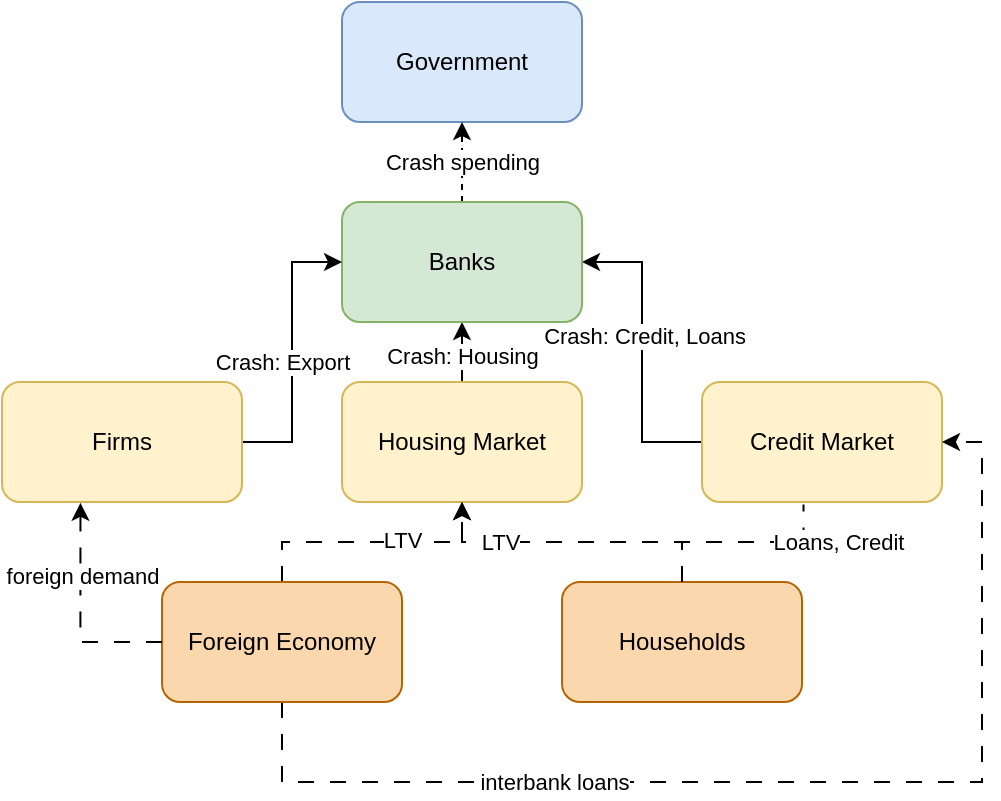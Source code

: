 <mxfile version="22.0.6" type="github">
  <diagram name="Page-1" id="ZUct01swonV5XYAcVZnX">
    <mxGraphModel dx="1050" dy="530" grid="1" gridSize="10" guides="1" tooltips="1" connect="1" arrows="1" fold="1" page="1" pageScale="1" pageWidth="850" pageHeight="1100" math="0" shadow="0">
      <root>
        <mxCell id="0" />
        <mxCell id="1" parent="0" />
        <mxCell id="0QHYKSuhrzb7lmkxANA4-1" value="Government" style="rounded=1;whiteSpace=wrap;html=1;fillColor=#dae8fc;strokeColor=#6c8ebf;" vertex="1" parent="1">
          <mxGeometry x="360" y="290" width="120" height="60" as="geometry" />
        </mxCell>
        <mxCell id="0QHYKSuhrzb7lmkxANA4-10" style="edgeStyle=orthogonalEdgeStyle;rounded=0;orthogonalLoop=1;jettySize=auto;html=1;entryX=1;entryY=0.5;entryDx=0;entryDy=0;" edge="1" parent="1" source="0QHYKSuhrzb7lmkxANA4-2" target="0QHYKSuhrzb7lmkxANA4-4">
          <mxGeometry relative="1" as="geometry" />
        </mxCell>
        <mxCell id="0QHYKSuhrzb7lmkxANA4-24" value="Crash: Credit, Loans" style="edgeLabel;html=1;align=center;verticalAlign=middle;resizable=0;points=[];" vertex="1" connectable="0" parent="0QHYKSuhrzb7lmkxANA4-10">
          <mxGeometry x="0.104" y="-1" relative="1" as="geometry">
            <mxPoint as="offset" />
          </mxGeometry>
        </mxCell>
        <mxCell id="0QHYKSuhrzb7lmkxANA4-2" value="Credit Market" style="rounded=1;whiteSpace=wrap;html=1;fillColor=#fff2cc;strokeColor=#d6b656;" vertex="1" parent="1">
          <mxGeometry x="540" y="480" width="120" height="60" as="geometry" />
        </mxCell>
        <mxCell id="0QHYKSuhrzb7lmkxANA4-8" style="edgeStyle=orthogonalEdgeStyle;rounded=0;orthogonalLoop=1;jettySize=auto;html=1;entryX=0.5;entryY=1;entryDx=0;entryDy=0;" edge="1" parent="1" source="0QHYKSuhrzb7lmkxANA4-3" target="0QHYKSuhrzb7lmkxANA4-4">
          <mxGeometry relative="1" as="geometry" />
        </mxCell>
        <mxCell id="0QHYKSuhrzb7lmkxANA4-25" value="Crash: Housing" style="edgeLabel;html=1;align=center;verticalAlign=middle;resizable=0;points=[];" vertex="1" connectable="0" parent="0QHYKSuhrzb7lmkxANA4-8">
          <mxGeometry x="0.312" relative="1" as="geometry">
            <mxPoint as="offset" />
          </mxGeometry>
        </mxCell>
        <mxCell id="0QHYKSuhrzb7lmkxANA4-3" value="Housing Market" style="rounded=1;whiteSpace=wrap;html=1;fillColor=#fff2cc;strokeColor=#d6b656;" vertex="1" parent="1">
          <mxGeometry x="360" y="480" width="120" height="60" as="geometry" />
        </mxCell>
        <mxCell id="0QHYKSuhrzb7lmkxANA4-7" style="edgeStyle=orthogonalEdgeStyle;rounded=0;orthogonalLoop=1;jettySize=auto;html=1;entryX=0.5;entryY=1;entryDx=0;entryDy=0;dashed=1;" edge="1" parent="1" source="0QHYKSuhrzb7lmkxANA4-4" target="0QHYKSuhrzb7lmkxANA4-1">
          <mxGeometry relative="1" as="geometry" />
        </mxCell>
        <mxCell id="0QHYKSuhrzb7lmkxANA4-27" value="Crash spending" style="edgeLabel;html=1;align=center;verticalAlign=middle;resizable=0;points=[];" vertex="1" connectable="0" parent="0QHYKSuhrzb7lmkxANA4-7">
          <mxGeometry x="0.04" y="-3" relative="1" as="geometry">
            <mxPoint x="-3" y="1" as="offset" />
          </mxGeometry>
        </mxCell>
        <mxCell id="0QHYKSuhrzb7lmkxANA4-4" value="Banks" style="rounded=1;whiteSpace=wrap;html=1;fillColor=#d5e8d4;strokeColor=#82b366;" vertex="1" parent="1">
          <mxGeometry x="360" y="390" width="120" height="60" as="geometry" />
        </mxCell>
        <mxCell id="0QHYKSuhrzb7lmkxANA4-9" style="edgeStyle=orthogonalEdgeStyle;rounded=0;orthogonalLoop=1;jettySize=auto;html=1;entryX=0;entryY=0.5;entryDx=0;entryDy=0;" edge="1" parent="1" source="0QHYKSuhrzb7lmkxANA4-5" target="0QHYKSuhrzb7lmkxANA4-4">
          <mxGeometry relative="1" as="geometry" />
        </mxCell>
        <mxCell id="0QHYKSuhrzb7lmkxANA4-26" value="Crash: Export" style="edgeLabel;html=1;align=center;verticalAlign=middle;resizable=0;points=[];" vertex="1" connectable="0" parent="0QHYKSuhrzb7lmkxANA4-9">
          <mxGeometry x="0.283" y="1" relative="1" as="geometry">
            <mxPoint x="-4" y="25" as="offset" />
          </mxGeometry>
        </mxCell>
        <mxCell id="0QHYKSuhrzb7lmkxANA4-5" value="Firms" style="rounded=1;whiteSpace=wrap;html=1;fillColor=#fff2cc;strokeColor=#d6b656;" vertex="1" parent="1">
          <mxGeometry x="190" y="480" width="120" height="60" as="geometry" />
        </mxCell>
        <mxCell id="0QHYKSuhrzb7lmkxANA4-16" style="edgeStyle=orthogonalEdgeStyle;rounded=0;orthogonalLoop=1;jettySize=auto;html=1;startArrow=none;startFill=0;endArrow=classic;endFill=1;entryX=0.5;entryY=1;entryDx=0;entryDy=0;dashed=1;dashPattern=8 8;" edge="1" parent="1" source="0QHYKSuhrzb7lmkxANA4-6" target="0QHYKSuhrzb7lmkxANA4-3">
          <mxGeometry relative="1" as="geometry" />
        </mxCell>
        <mxCell id="0QHYKSuhrzb7lmkxANA4-17" value="LTV" style="edgeLabel;html=1;align=center;verticalAlign=middle;resizable=0;points=[];" vertex="1" connectable="0" parent="0QHYKSuhrzb7lmkxANA4-16">
          <mxGeometry x="-0.003" y="1" relative="1" as="geometry">
            <mxPoint x="15" as="offset" />
          </mxGeometry>
        </mxCell>
        <mxCell id="0QHYKSuhrzb7lmkxANA4-19" style="edgeStyle=orthogonalEdgeStyle;rounded=0;orthogonalLoop=1;jettySize=auto;html=1;entryX=1;entryY=0.5;entryDx=0;entryDy=0;dashed=1;dashPattern=8 8;" edge="1" parent="1" source="0QHYKSuhrzb7lmkxANA4-6" target="0QHYKSuhrzb7lmkxANA4-2">
          <mxGeometry relative="1" as="geometry">
            <Array as="points">
              <mxPoint x="330" y="680" />
              <mxPoint x="680" y="680" />
              <mxPoint x="680" y="510" />
            </Array>
          </mxGeometry>
        </mxCell>
        <mxCell id="0QHYKSuhrzb7lmkxANA4-20" value="interbank loans" style="edgeLabel;html=1;align=center;verticalAlign=middle;resizable=0;points=[];" vertex="1" connectable="0" parent="0QHYKSuhrzb7lmkxANA4-19">
          <mxGeometry x="-0.394" relative="1" as="geometry">
            <mxPoint as="offset" />
          </mxGeometry>
        </mxCell>
        <mxCell id="0QHYKSuhrzb7lmkxANA4-6" value="Foreign Economy" style="rounded=1;whiteSpace=wrap;html=1;fillColor=#fad7ac;strokeColor=#b46504;" vertex="1" parent="1">
          <mxGeometry x="270" y="580" width="120" height="60" as="geometry" />
        </mxCell>
        <mxCell id="0QHYKSuhrzb7lmkxANA4-13" style="edgeStyle=orthogonalEdgeStyle;rounded=0;orthogonalLoop=1;jettySize=auto;html=1;entryX=0.5;entryY=1;entryDx=0;entryDy=0;endArrow=classic;endFill=1;dashed=1;dashPattern=8 8;" edge="1" parent="1" source="0QHYKSuhrzb7lmkxANA4-11" target="0QHYKSuhrzb7lmkxANA4-3">
          <mxGeometry relative="1" as="geometry" />
        </mxCell>
        <mxCell id="0QHYKSuhrzb7lmkxANA4-15" value="LTV" style="edgeLabel;html=1;align=center;verticalAlign=middle;resizable=0;points=[];" vertex="1" connectable="0" parent="0QHYKSuhrzb7lmkxANA4-13">
          <mxGeometry x="0.483" relative="1" as="geometry">
            <mxPoint as="offset" />
          </mxGeometry>
        </mxCell>
        <mxCell id="0QHYKSuhrzb7lmkxANA4-11" value="Households" style="rounded=1;whiteSpace=wrap;html=1;fillColor=#fad7ac;strokeColor=#b46504;" vertex="1" parent="1">
          <mxGeometry x="470" y="580" width="120" height="60" as="geometry" />
        </mxCell>
        <mxCell id="0QHYKSuhrzb7lmkxANA4-12" style="edgeStyle=orthogonalEdgeStyle;rounded=0;orthogonalLoop=1;jettySize=auto;html=1;entryX=0.423;entryY=1.02;entryDx=0;entryDy=0;entryPerimeter=0;endArrow=none;endFill=0;dashed=1;dashPattern=8 8;" edge="1" parent="1" source="0QHYKSuhrzb7lmkxANA4-11" target="0QHYKSuhrzb7lmkxANA4-2">
          <mxGeometry relative="1" as="geometry" />
        </mxCell>
        <mxCell id="0QHYKSuhrzb7lmkxANA4-14" value="Loans, Credit" style="edgeLabel;html=1;align=center;verticalAlign=middle;resizable=0;points=[];" vertex="1" connectable="0" parent="0QHYKSuhrzb7lmkxANA4-12">
          <mxGeometry x="0.573" relative="1" as="geometry">
            <mxPoint x="19" as="offset" />
          </mxGeometry>
        </mxCell>
        <mxCell id="0QHYKSuhrzb7lmkxANA4-21" style="edgeStyle=orthogonalEdgeStyle;rounded=0;orthogonalLoop=1;jettySize=auto;html=1;entryX=0.327;entryY=1.007;entryDx=0;entryDy=0;entryPerimeter=0;exitX=0;exitY=0.5;exitDx=0;exitDy=0;dashed=1;dashPattern=8 8;" edge="1" parent="1" source="0QHYKSuhrzb7lmkxANA4-6" target="0QHYKSuhrzb7lmkxANA4-5">
          <mxGeometry relative="1" as="geometry" />
        </mxCell>
        <mxCell id="0QHYKSuhrzb7lmkxANA4-22" value="foreign demand" style="edgeLabel;html=1;align=center;verticalAlign=middle;resizable=0;points=[];" vertex="1" connectable="0" parent="0QHYKSuhrzb7lmkxANA4-21">
          <mxGeometry x="0.352" y="-1" relative="1" as="geometry">
            <mxPoint as="offset" />
          </mxGeometry>
        </mxCell>
      </root>
    </mxGraphModel>
  </diagram>
</mxfile>

